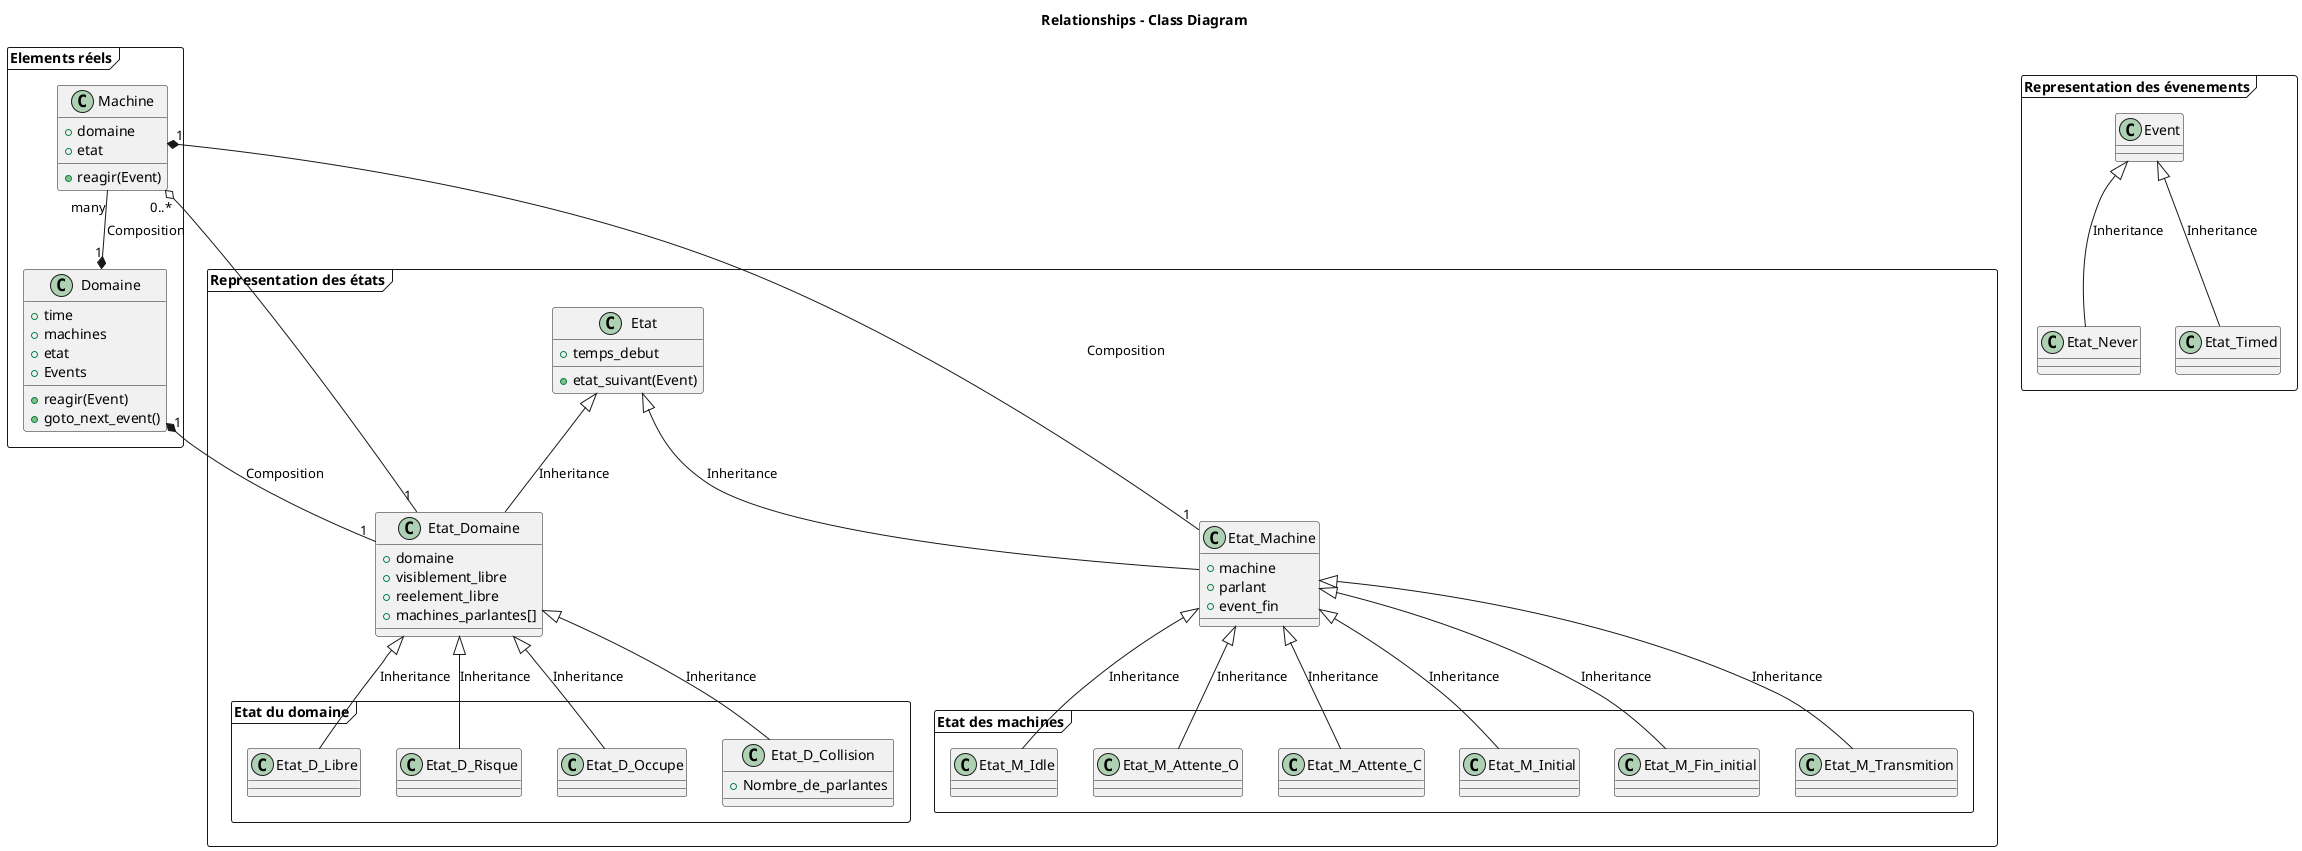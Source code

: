 @startuml

title Relationships - Class Diagram
package "Elements réels" <<Frame>> {
    class Domaine
    class Machine
}
package "Representation des états" <<Frame>> {
    class Etat
    class Etat_Domaine
    class Etat_Machine
    
    package "Etat du domaine" <<Frame>> {
        Etat_Domaine <|-- Etat_D_Libre: Inheritance
        Etat_Domaine <|-- Etat_D_Risque: Inheritance
        Etat_Domaine <|-- Etat_D_Occupe: Inheritance
        Etat_Domaine <|-- Etat_D_Collision: Inheritance
    }
    
    package "Etat des machines" <<Frame>>{
        Etat_Machine <|-- Etat_M_Idle: Inheritance
        Etat_Machine <|-- Etat_M_Attente_O: Inheritance
        Etat_Machine <|-- Etat_M_Attente_C: Inheritance
        Etat_Machine <|-- Etat_M_Initial: Inheritance
        Etat_Machine <|-- Etat_M_Fin_initial: Inheritance
        Etat_Machine <|-- Etat_M_Transmition: Inheritance
    }
}

package "Representation des évenements" <<Frame>>{
    Class Event
    Event <|-- Etat_Never: Inheritance
    Event <|-- Etat_Timed: Inheritance
}
Etat <|-- Etat_Domaine: Inheritance
Etat <|-- Etat_Machine: Inheritance
Domaine "1" *-up- "many" Machine: Composition
Domaine "1" *-- "1" Etat_Domaine: Composition
Machine "1" *-- "1" Etat_Machine: Composition

Domaine : +time
Domaine : +machines
Domaine : +etat
Domaine : +reagir(Event)
Domaine : +Events
Domaine : +goto_next_event()

Machine : +domaine
Machine : +etat
Machine : +reagir(Event)

Etat : +etat_suivant(Event)
Etat : +temps_debut

Etat_Machine : +machine
Etat_Machine : +parlant

Etat_Domaine : +domaine
Etat_Domaine : +visiblement_libre
Etat_Domaine : +reelement_libre
Etat_Domaine : +machines_parlantes[]
Machine "0..*" o-- "1" Etat_Domaine

Etat_D_Collision : +Nombre_de_parlantes

Etat_Machine : +event_fin
@enduml